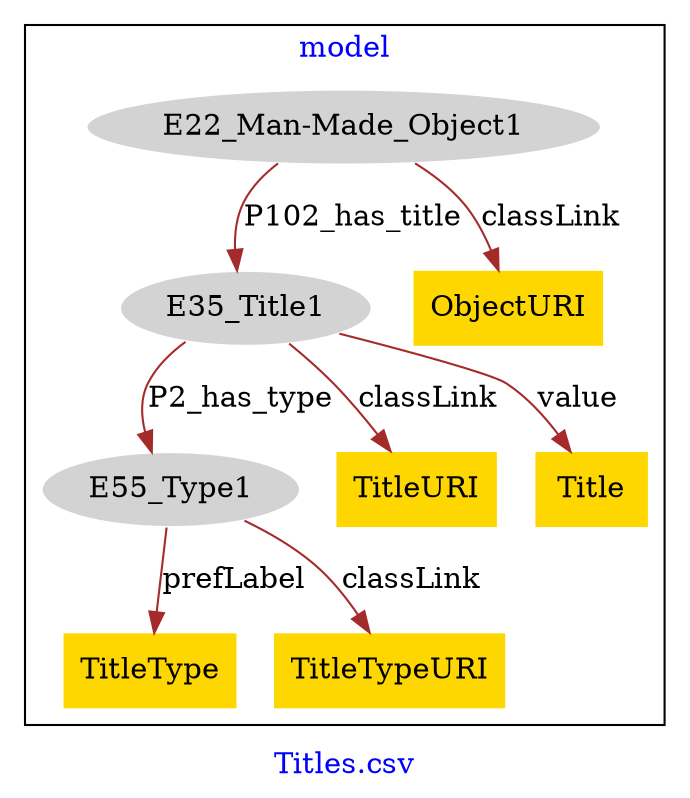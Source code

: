 digraph n0 {
fontcolor="blue"
remincross="true"
label="Titles.csv"
subgraph cluster {
label="model"
n2[style="filled",color="white",fillcolor="lightgray",label="E22_Man-Made_Object1"];
n3[style="filled",color="white",fillcolor="lightgray",label="E35_Title1"];
n4[style="filled",color="white",fillcolor="lightgray",label="E55_Type1"];
n5[shape="plaintext",style="filled",fillcolor="gold",label="TitleType"];
n6[shape="plaintext",style="filled",fillcolor="gold",label="TitleURI"];
n7[shape="plaintext",style="filled",fillcolor="gold",label="ObjectURI"];
n8[shape="plaintext",style="filled",fillcolor="gold",label="Title"];
n9[shape="plaintext",style="filled",fillcolor="gold",label="TitleTypeURI"];
}
n2 -> n3[color="brown",fontcolor="black",label="P102_has_title"]
n3 -> n4[color="brown",fontcolor="black",label="P2_has_type"]
n4 -> n5[color="brown",fontcolor="black",label="prefLabel"]
n3 -> n6[color="brown",fontcolor="black",label="classLink"]
n2 -> n7[color="brown",fontcolor="black",label="classLink"]
n3 -> n8[color="brown",fontcolor="black",label="value"]
n4 -> n9[color="brown",fontcolor="black",label="classLink"]
}
